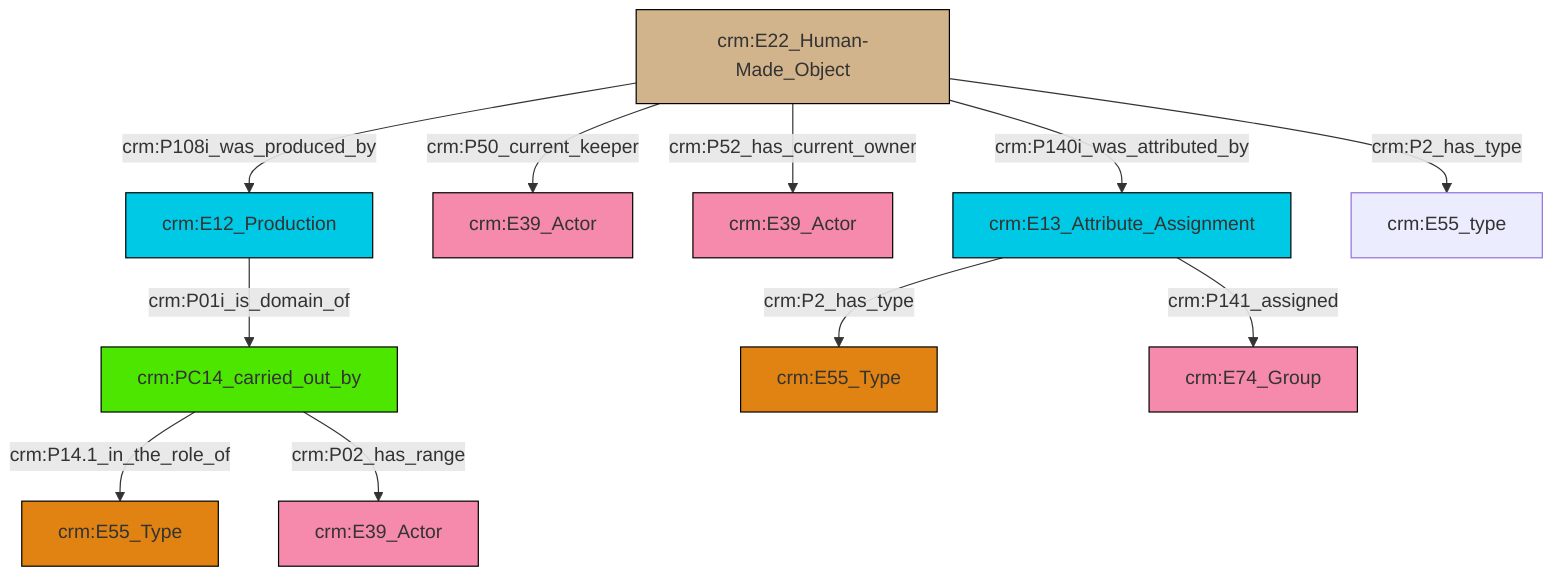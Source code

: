 graph TD
classDef Literal fill:#f2f2f2,stroke:#000000;
classDef CRM_Entity fill:#FFFFFF,stroke:#000000;
classDef Temporal_Entity fill:#00C9E6, stroke:#000000;
classDef Type fill:#E18312, stroke:#000000;
classDef Time-Span fill:#2C9C91, stroke:#000000;
classDef Appellation fill:#FFEB7F, stroke:#000000;
classDef Place fill:#008836, stroke:#000000;
classDef Persistent_Item fill:#B266B2, stroke:#000000;
classDef Conceptual_Object fill:#FFD700, stroke:#000000;
classDef Physical_Thing fill:#D2B48C, stroke:#000000;
classDef Actor fill:#f58aad, stroke:#000000;
classDef PC_Classes fill:#4ce600, stroke:#000000;
classDef Multi fill:#cccccc,stroke:#000000;

0["crm:E12_Production"]:::Temporal_Entity -->|crm:P01i_is_domain_of| 1["crm:PC14_carried_out_by"]:::PC_Classes
12["crm:E13_Attribute_Assignment"]:::Temporal_Entity -->|crm:P141_assigned| 13["crm:E74_Group"]:::Actor
1["crm:PC14_carried_out_by"]:::PC_Classes -->|crm:P14.1_in_the_role_of| 2["crm:E55_Type"]:::Type
14["crm:E22_Human-Made_Object"]:::Physical_Thing -->|crm:P52_has_current_owner| 8["crm:E39_Actor"]:::Actor
14["crm:E22_Human-Made_Object"]:::Physical_Thing -->|crm:P140i_was_attributed_by| 12["crm:E13_Attribute_Assignment"]:::Temporal_Entity
14["crm:E22_Human-Made_Object"]:::Physical_Thing -->|crm:P50_current_keeper| 6["crm:E39_Actor"]:::Actor
14["crm:E22_Human-Made_Object"]:::Physical_Thing -->|crm:P2_has_type| 15["crm:E55_type"]:::Default
12["crm:E13_Attribute_Assignment"]:::Temporal_Entity -->|crm:P2_has_type| 4["crm:E55_Type"]:::Type
14["crm:E22_Human-Made_Object"]:::Physical_Thing -->|crm:P108i_was_produced_by| 0["crm:E12_Production"]:::Temporal_Entity
1["crm:PC14_carried_out_by"]:::PC_Classes -->|crm:P02_has_range| 10["crm:E39_Actor"]:::Actor